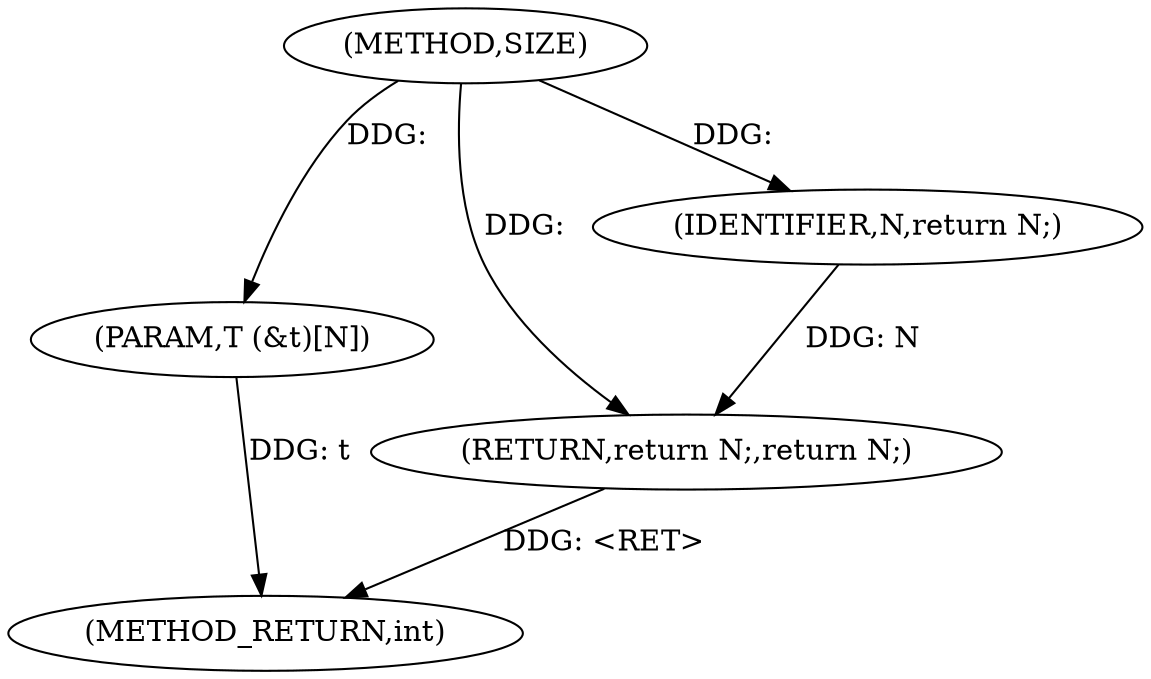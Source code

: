 digraph "SIZE" {  
"1000112" [label = "(METHOD,SIZE)" ]
"1000117" [label = "(METHOD_RETURN,int)" ]
"1000113" [label = "(PARAM,T (&t)[N])" ]
"1000115" [label = "(RETURN,return N;,return N;)" ]
"1000116" [label = "(IDENTIFIER,N,return N;)" ]
  "1000115" -> "1000117"  [ label = "DDG: <RET>"] 
  "1000113" -> "1000117"  [ label = "DDG: t"] 
  "1000112" -> "1000113"  [ label = "DDG: "] 
  "1000116" -> "1000115"  [ label = "DDG: N"] 
  "1000112" -> "1000115"  [ label = "DDG: "] 
  "1000112" -> "1000116"  [ label = "DDG: "] 
}
